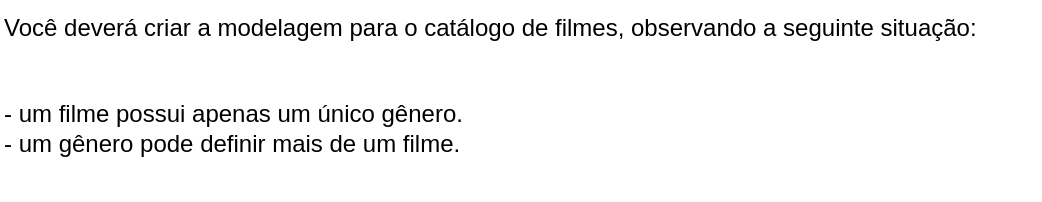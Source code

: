 <mxfile version="21.6.5" type="device">
  <diagram name="Página-1" id="V20cHk1rlWaq8SelJViR">
    <mxGraphModel dx="1050" dy="574" grid="1" gridSize="10" guides="1" tooltips="1" connect="1" arrows="1" fold="1" page="1" pageScale="1" pageWidth="827" pageHeight="1169" math="0" shadow="0">
      <root>
        <mxCell id="0" />
        <mxCell id="1" parent="0" />
        <mxCell id="qgkxdRaN1x4EN75sdfEh-1" value="Você deverá criar a modelagem para o catálogo de filmes, observando a seguinte situação:&#xa;&#xa;&#xa;- um filme possui apenas um único gênero.&#xa;- um gênero pode definir mais de um filme." style="text;whiteSpace=wrap;" vertex="1" parent="1">
          <mxGeometry x="120" y="20" width="520" height="100" as="geometry" />
        </mxCell>
      </root>
    </mxGraphModel>
  </diagram>
</mxfile>
